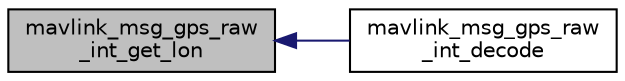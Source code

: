 digraph "mavlink_msg_gps_raw_int_get_lon"
{
 // INTERACTIVE_SVG=YES
  edge [fontname="Helvetica",fontsize="10",labelfontname="Helvetica",labelfontsize="10"];
  node [fontname="Helvetica",fontsize="10",shape=record];
  rankdir="LR";
  Node1 [label="mavlink_msg_gps_raw\l_int_get_lon",height=0.2,width=0.4,color="black", fillcolor="grey75", style="filled" fontcolor="black"];
  Node1 -> Node2 [dir="back",color="midnightblue",fontsize="10",style="solid",fontname="Helvetica"];
  Node2 [label="mavlink_msg_gps_raw\l_int_decode",height=0.2,width=0.4,color="black", fillcolor="white", style="filled",URL="$v1_80_2common_2mavlink__msg__gps__raw__int_8h.html#a0e714bd170ef80a643a3c3c4cf6cbe67",tooltip="Decode a gps_raw_int message into a struct. "];
}
